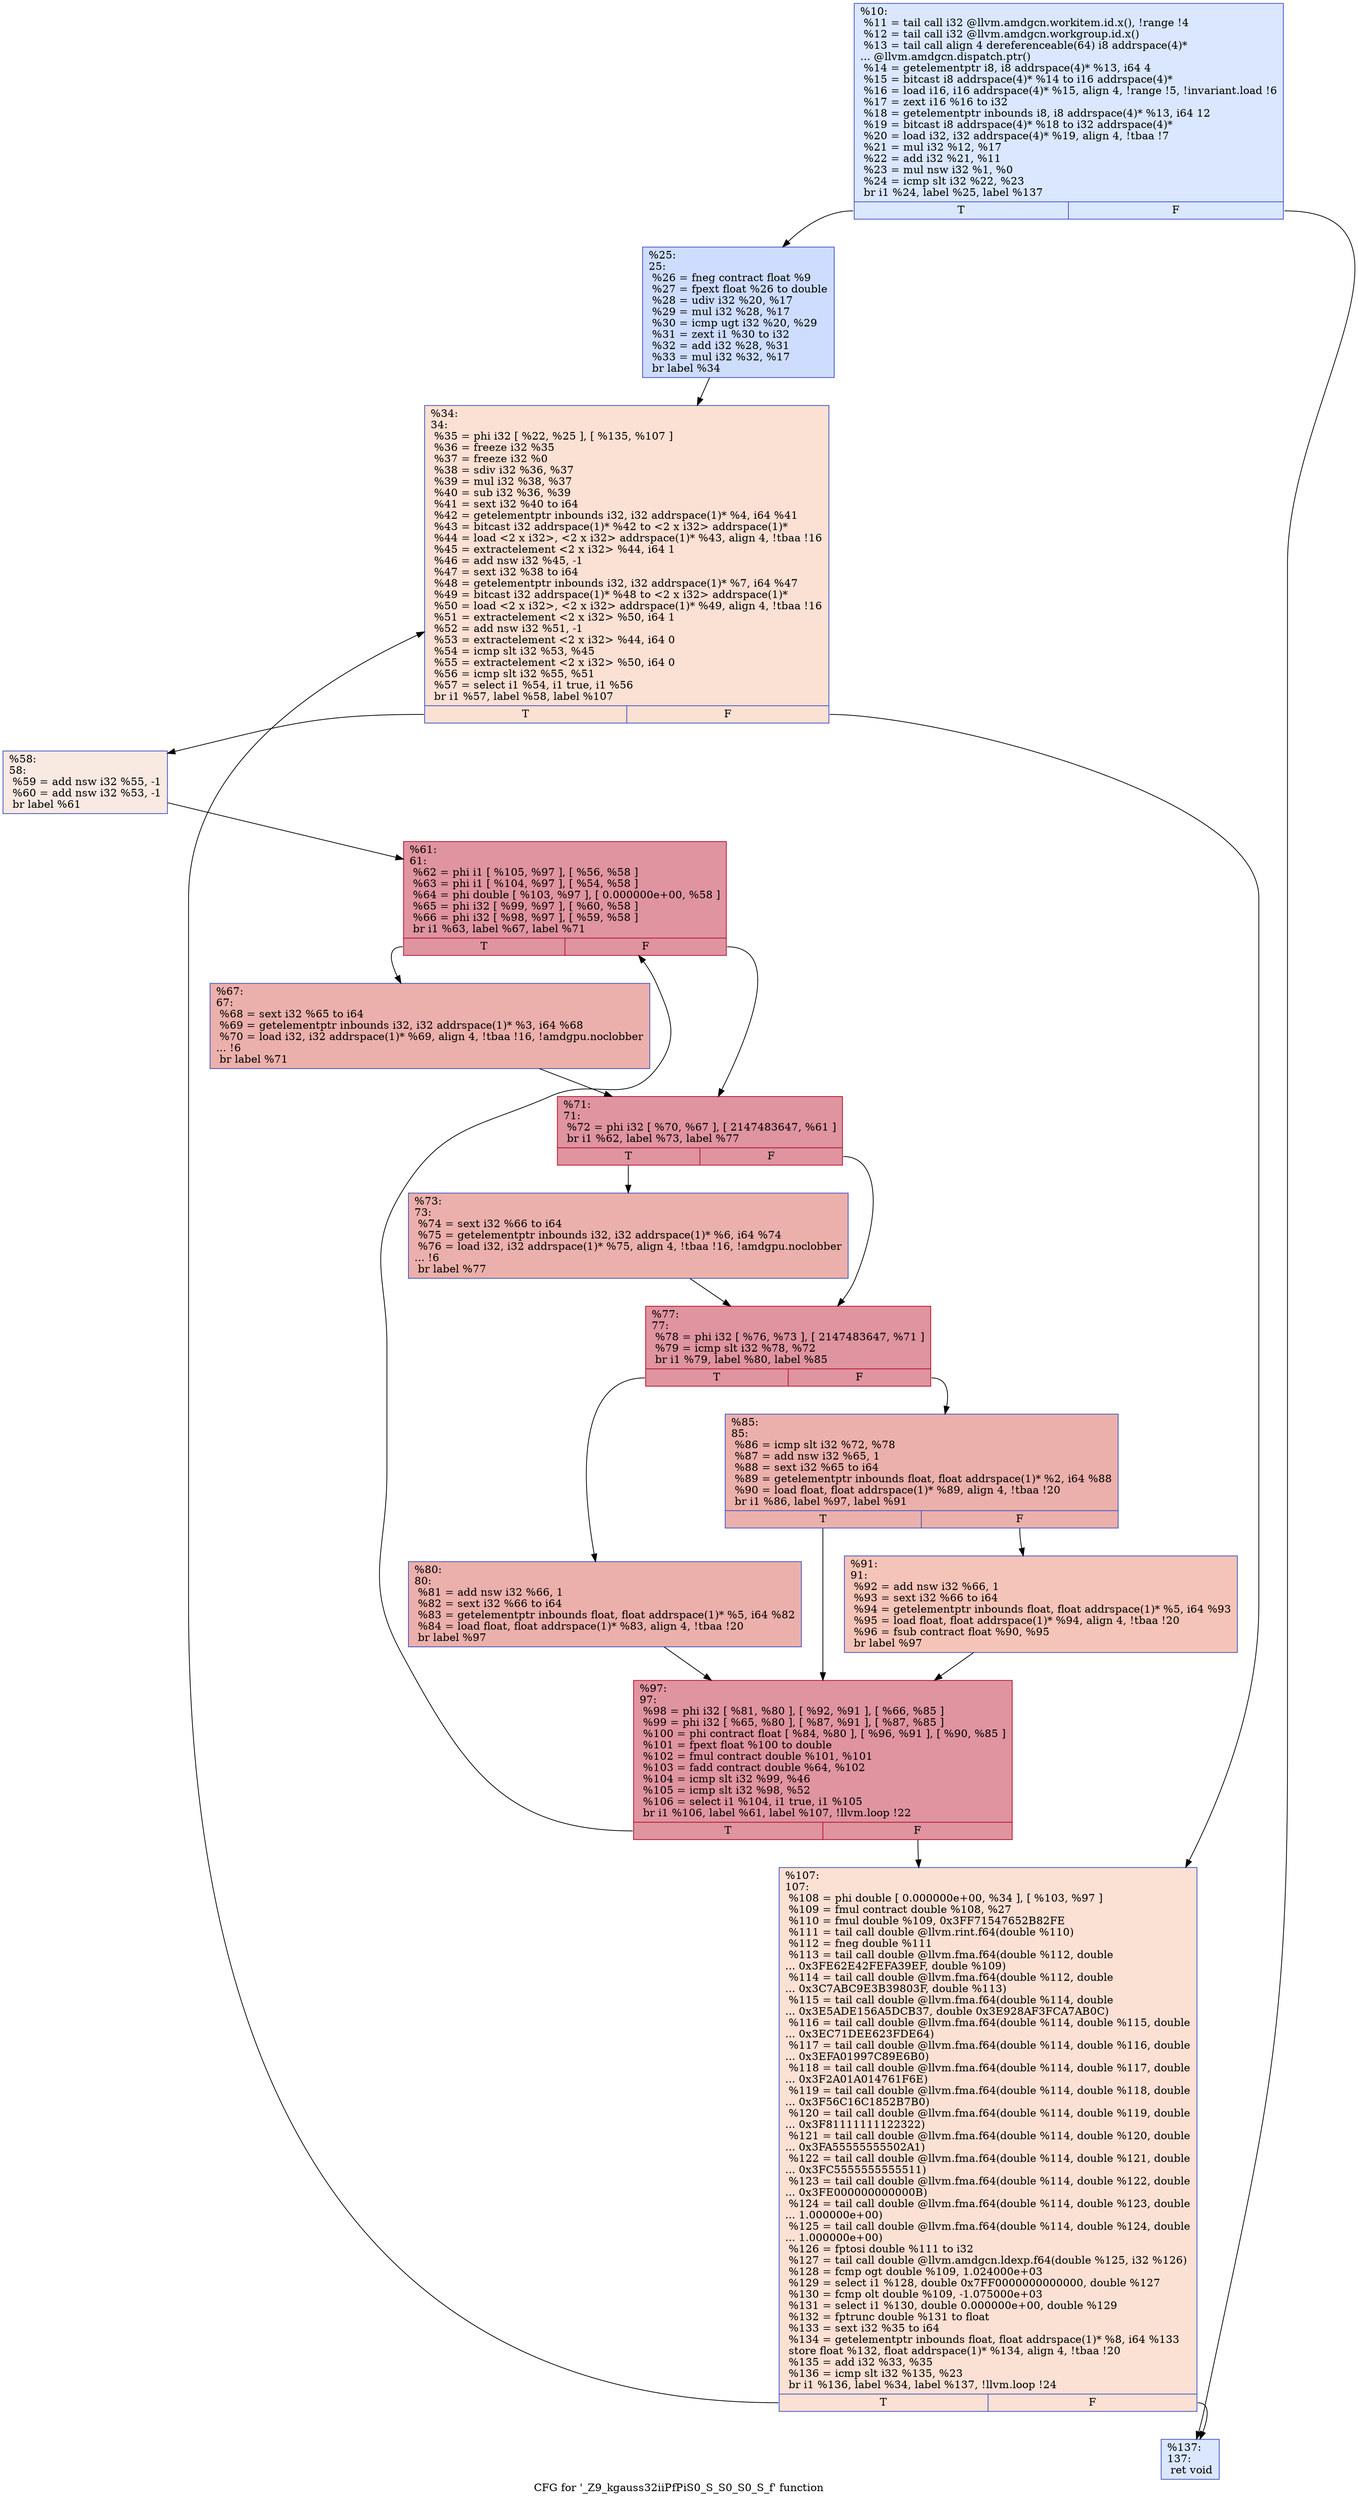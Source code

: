 digraph "CFG for '_Z9_kgauss32iiPfPiS0_S_S0_S0_S_f' function" {
	label="CFG for '_Z9_kgauss32iiPfPiS0_S_S0_S0_S_f' function";

	Node0x51ff2e0 [shape=record,color="#3d50c3ff", style=filled, fillcolor="#abc8fd70",label="{%10:\l  %11 = tail call i32 @llvm.amdgcn.workitem.id.x(), !range !4\l  %12 = tail call i32 @llvm.amdgcn.workgroup.id.x()\l  %13 = tail call align 4 dereferenceable(64) i8 addrspace(4)*\l... @llvm.amdgcn.dispatch.ptr()\l  %14 = getelementptr i8, i8 addrspace(4)* %13, i64 4\l  %15 = bitcast i8 addrspace(4)* %14 to i16 addrspace(4)*\l  %16 = load i16, i16 addrspace(4)* %15, align 4, !range !5, !invariant.load !6\l  %17 = zext i16 %16 to i32\l  %18 = getelementptr inbounds i8, i8 addrspace(4)* %13, i64 12\l  %19 = bitcast i8 addrspace(4)* %18 to i32 addrspace(4)*\l  %20 = load i32, i32 addrspace(4)* %19, align 4, !tbaa !7\l  %21 = mul i32 %12, %17\l  %22 = add i32 %21, %11\l  %23 = mul nsw i32 %1, %0\l  %24 = icmp slt i32 %22, %23\l  br i1 %24, label %25, label %137\l|{<s0>T|<s1>F}}"];
	Node0x51ff2e0:s0 -> Node0x5202140;
	Node0x51ff2e0:s1 -> Node0x52021d0;
	Node0x5202140 [shape=record,color="#3d50c3ff", style=filled, fillcolor="#8fb1fe70",label="{%25:\l25:                                               \l  %26 = fneg contract float %9\l  %27 = fpext float %26 to double\l  %28 = udiv i32 %20, %17\l  %29 = mul i32 %28, %17\l  %30 = icmp ugt i32 %20, %29\l  %31 = zext i1 %30 to i32\l  %32 = add i32 %28, %31\l  %33 = mul i32 %32, %17\l  br label %34\l}"];
	Node0x5202140 -> Node0x5201b90;
	Node0x5201b90 [shape=record,color="#3d50c3ff", style=filled, fillcolor="#f7b99e70",label="{%34:\l34:                                               \l  %35 = phi i32 [ %22, %25 ], [ %135, %107 ]\l  %36 = freeze i32 %35\l  %37 = freeze i32 %0\l  %38 = sdiv i32 %36, %37\l  %39 = mul i32 %38, %37\l  %40 = sub i32 %36, %39\l  %41 = sext i32 %40 to i64\l  %42 = getelementptr inbounds i32, i32 addrspace(1)* %4, i64 %41\l  %43 = bitcast i32 addrspace(1)* %42 to \<2 x i32\> addrspace(1)*\l  %44 = load \<2 x i32\>, \<2 x i32\> addrspace(1)* %43, align 4, !tbaa !16\l  %45 = extractelement \<2 x i32\> %44, i64 1\l  %46 = add nsw i32 %45, -1\l  %47 = sext i32 %38 to i64\l  %48 = getelementptr inbounds i32, i32 addrspace(1)* %7, i64 %47\l  %49 = bitcast i32 addrspace(1)* %48 to \<2 x i32\> addrspace(1)*\l  %50 = load \<2 x i32\>, \<2 x i32\> addrspace(1)* %49, align 4, !tbaa !16\l  %51 = extractelement \<2 x i32\> %50, i64 1\l  %52 = add nsw i32 %51, -1\l  %53 = extractelement \<2 x i32\> %44, i64 0\l  %54 = icmp slt i32 %53, %45\l  %55 = extractelement \<2 x i32\> %50, i64 0\l  %56 = icmp slt i32 %55, %51\l  %57 = select i1 %54, i1 true, i1 %56\l  br i1 %57, label %58, label %107\l|{<s0>T|<s1>F}}"];
	Node0x5201b90:s0 -> Node0x52043f0;
	Node0x5201b90:s1 -> Node0x5202920;
	Node0x52043f0 [shape=record,color="#3d50c3ff", style=filled, fillcolor="#efcebd70",label="{%58:\l58:                                               \l  %59 = add nsw i32 %55, -1\l  %60 = add nsw i32 %53, -1\l  br label %61\l}"];
	Node0x52043f0 -> Node0x5204650;
	Node0x5204650 [shape=record,color="#b70d28ff", style=filled, fillcolor="#b70d2870",label="{%61:\l61:                                               \l  %62 = phi i1 [ %105, %97 ], [ %56, %58 ]\l  %63 = phi i1 [ %104, %97 ], [ %54, %58 ]\l  %64 = phi double [ %103, %97 ], [ 0.000000e+00, %58 ]\l  %65 = phi i32 [ %99, %97 ], [ %60, %58 ]\l  %66 = phi i32 [ %98, %97 ], [ %59, %58 ]\l  br i1 %63, label %67, label %71\l|{<s0>T|<s1>F}}"];
	Node0x5204650:s0 -> Node0x5205980;
	Node0x5204650:s1 -> Node0x5205a10;
	Node0x5205980 [shape=record,color="#3d50c3ff", style=filled, fillcolor="#d24b4070",label="{%67:\l67:                                               \l  %68 = sext i32 %65 to i64\l  %69 = getelementptr inbounds i32, i32 addrspace(1)* %3, i64 %68\l  %70 = load i32, i32 addrspace(1)* %69, align 4, !tbaa !16, !amdgpu.noclobber\l... !6\l  br label %71\l}"];
	Node0x5205980 -> Node0x5205a10;
	Node0x5205a10 [shape=record,color="#b70d28ff", style=filled, fillcolor="#b70d2870",label="{%71:\l71:                                               \l  %72 = phi i32 [ %70, %67 ], [ 2147483647, %61 ]\l  br i1 %62, label %73, label %77\l|{<s0>T|<s1>F}}"];
	Node0x5205a10:s0 -> Node0x5206440;
	Node0x5205a10:s1 -> Node0x5206490;
	Node0x5206440 [shape=record,color="#3d50c3ff", style=filled, fillcolor="#d24b4070",label="{%73:\l73:                                               \l  %74 = sext i32 %66 to i64\l  %75 = getelementptr inbounds i32, i32 addrspace(1)* %6, i64 %74\l  %76 = load i32, i32 addrspace(1)* %75, align 4, !tbaa !16, !amdgpu.noclobber\l... !6\l  br label %77\l}"];
	Node0x5206440 -> Node0x5206490;
	Node0x5206490 [shape=record,color="#b70d28ff", style=filled, fillcolor="#b70d2870",label="{%77:\l77:                                               \l  %78 = phi i32 [ %76, %73 ], [ 2147483647, %71 ]\l  %79 = icmp slt i32 %78, %72\l  br i1 %79, label %80, label %85\l|{<s0>T|<s1>F}}"];
	Node0x5206490:s0 -> Node0x5206930;
	Node0x5206490:s1 -> Node0x5206980;
	Node0x5206930 [shape=record,color="#3d50c3ff", style=filled, fillcolor="#d24b4070",label="{%80:\l80:                                               \l  %81 = add nsw i32 %66, 1\l  %82 = sext i32 %66 to i64\l  %83 = getelementptr inbounds float, float addrspace(1)* %5, i64 %82\l  %84 = load float, float addrspace(1)* %83, align 4, !tbaa !20\l  br label %97\l}"];
	Node0x5206930 -> Node0x5204740;
	Node0x5206980 [shape=record,color="#3d50c3ff", style=filled, fillcolor="#d24b4070",label="{%85:\l85:                                               \l  %86 = icmp slt i32 %72, %78\l  %87 = add nsw i32 %65, 1\l  %88 = sext i32 %65 to i64\l  %89 = getelementptr inbounds float, float addrspace(1)* %2, i64 %88\l  %90 = load float, float addrspace(1)* %89, align 4, !tbaa !20\l  br i1 %86, label %97, label %91\l|{<s0>T|<s1>F}}"];
	Node0x5206980:s0 -> Node0x5204740;
	Node0x5206980:s1 -> Node0x5207720;
	Node0x5207720 [shape=record,color="#3d50c3ff", style=filled, fillcolor="#e97a5f70",label="{%91:\l91:                                               \l  %92 = add nsw i32 %66, 1\l  %93 = sext i32 %66 to i64\l  %94 = getelementptr inbounds float, float addrspace(1)* %5, i64 %93\l  %95 = load float, float addrspace(1)* %94, align 4, !tbaa !20\l  %96 = fsub contract float %90, %95\l  br label %97\l}"];
	Node0x5207720 -> Node0x5204740;
	Node0x5204740 [shape=record,color="#b70d28ff", style=filled, fillcolor="#b70d2870",label="{%97:\l97:                                               \l  %98 = phi i32 [ %81, %80 ], [ %92, %91 ], [ %66, %85 ]\l  %99 = phi i32 [ %65, %80 ], [ %87, %91 ], [ %87, %85 ]\l  %100 = phi contract float [ %84, %80 ], [ %96, %91 ], [ %90, %85 ]\l  %101 = fpext float %100 to double\l  %102 = fmul contract double %101, %101\l  %103 = fadd contract double %64, %102\l  %104 = icmp slt i32 %99, %46\l  %105 = icmp slt i32 %98, %52\l  %106 = select i1 %104, i1 true, i1 %105\l  br i1 %106, label %61, label %107, !llvm.loop !22\l|{<s0>T|<s1>F}}"];
	Node0x5204740:s0 -> Node0x5204650;
	Node0x5204740:s1 -> Node0x5202920;
	Node0x5202920 [shape=record,color="#3d50c3ff", style=filled, fillcolor="#f7b99e70",label="{%107:\l107:                                              \l  %108 = phi double [ 0.000000e+00, %34 ], [ %103, %97 ]\l  %109 = fmul contract double %108, %27\l  %110 = fmul double %109, 0x3FF71547652B82FE\l  %111 = tail call double @llvm.rint.f64(double %110)\l  %112 = fneg double %111\l  %113 = tail call double @llvm.fma.f64(double %112, double\l... 0x3FE62E42FEFA39EF, double %109)\l  %114 = tail call double @llvm.fma.f64(double %112, double\l... 0x3C7ABC9E3B39803F, double %113)\l  %115 = tail call double @llvm.fma.f64(double %114, double\l... 0x3E5ADE156A5DCB37, double 0x3E928AF3FCA7AB0C)\l  %116 = tail call double @llvm.fma.f64(double %114, double %115, double\l... 0x3EC71DEE623FDE64)\l  %117 = tail call double @llvm.fma.f64(double %114, double %116, double\l... 0x3EFA01997C89E6B0)\l  %118 = tail call double @llvm.fma.f64(double %114, double %117, double\l... 0x3F2A01A014761F6E)\l  %119 = tail call double @llvm.fma.f64(double %114, double %118, double\l... 0x3F56C16C1852B7B0)\l  %120 = tail call double @llvm.fma.f64(double %114, double %119, double\l... 0x3F81111111122322)\l  %121 = tail call double @llvm.fma.f64(double %114, double %120, double\l... 0x3FA55555555502A1)\l  %122 = tail call double @llvm.fma.f64(double %114, double %121, double\l... 0x3FC5555555555511)\l  %123 = tail call double @llvm.fma.f64(double %114, double %122, double\l... 0x3FE000000000000B)\l  %124 = tail call double @llvm.fma.f64(double %114, double %123, double\l... 1.000000e+00)\l  %125 = tail call double @llvm.fma.f64(double %114, double %124, double\l... 1.000000e+00)\l  %126 = fptosi double %111 to i32\l  %127 = tail call double @llvm.amdgcn.ldexp.f64(double %125, i32 %126)\l  %128 = fcmp ogt double %109, 1.024000e+03\l  %129 = select i1 %128, double 0x7FF0000000000000, double %127\l  %130 = fcmp olt double %109, -1.075000e+03\l  %131 = select i1 %130, double 0.000000e+00, double %129\l  %132 = fptrunc double %131 to float\l  %133 = sext i32 %35 to i64\l  %134 = getelementptr inbounds float, float addrspace(1)* %8, i64 %133\l  store float %132, float addrspace(1)* %134, align 4, !tbaa !20\l  %135 = add i32 %33, %35\l  %136 = icmp slt i32 %135, %23\l  br i1 %136, label %34, label %137, !llvm.loop !24\l|{<s0>T|<s1>F}}"];
	Node0x5202920:s0 -> Node0x5201b90;
	Node0x5202920:s1 -> Node0x52021d0;
	Node0x52021d0 [shape=record,color="#3d50c3ff", style=filled, fillcolor="#abc8fd70",label="{%137:\l137:                                              \l  ret void\l}"];
}
